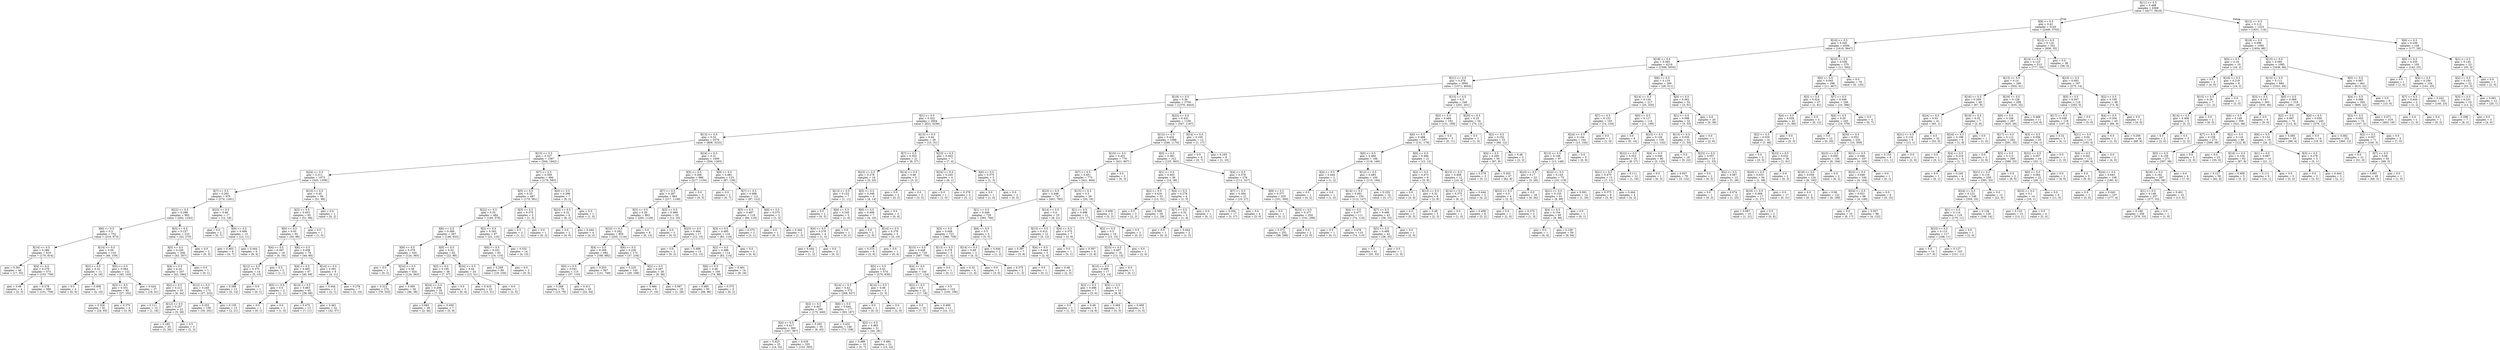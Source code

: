 digraph Tree {
node [shape=box] ;
0 [label="X[11] <= 0.5\ngini = 0.488\nsamples = 6368\nvalue = [4277, 5818]"] ;
1 [label="X[8] <= 0.5\ngini = 0.42\nsamples = 5145\nvalue = [2446, 5702]"] ;
0 -> 1 [labeldistance=2.5, labelangle=45, headlabel="True"] ;
2 [label="X[16] <= 0.5\ngini = 0.345\nsamples = 4594\nvalue = [1610, 5647]"] ;
1 -> 2 ;
3 [label="X[18] <= 0.5\ngini = 0.365\nsamples = 4219\nvalue = [1599, 5055]"] ;
2 -> 3 ;
4 [label="X[21] <= 0.5\ngini = 0.378\nsamples = 3950\nvalue = [1571, 4644]"] ;
3 -> 4 ;
5 [label="X[19] <= 0.5\ngini = 0.36\nsamples = 3704\nvalue = [1370, 4443]"] ;
4 -> 5 ;
6 [label="X[1] <= 0.5\ngini = 0.322\nsamples = 2604\nvalue = [823, 3256]"] ;
5 -> 6 ;
7 [label="X[13] <= 0.5\ngini = 0.32\nsamples = 2576\nvalue = [808, 3225]"] ;
6 -> 7 ;
8 [label="X[15] <= 0.5\ngini = 0.327\nsamples = 1567\nvalue = [504, 1942]"] ;
7 -> 8 ;
9 [label="X[24] <= 0.5\ngini = 0.311\nsamples = 1073\nvalue = [325, 1359]"] ;
8 -> 9 ;
10 [label="X[7] <= 0.5\ngini = 0.293\nsamples = 979\nvalue = [274, 1261]"] ;
9 -> 10 ;
11 [label="X[22] <= 0.5\ngini = 0.288\nsamples = 962\nvalue = [262, 1243]"] ;
10 -> 11 ;
12 [label="X[6] <= 0.5\ngini = 0.3\nsamples = 752\nvalue = [219, 973]"] ;
11 -> 12 ;
13 [label="X[14] <= 0.5\ngini = 0.286\nsamples = 619\nvalue = [170, 814]"] ;
12 -> 13 ;
14 [label="gini = 0.361\nsamples = 46\nvalue = [17, 55]"] ;
13 -> 14 ;
15 [label="X[4] <= 0.5\ngini = 0.279\nsamples = 573\nvalue = [153, 759]"] ;
13 -> 15 ;
16 [label="gini = 0.48\nsamples = 4\nvalue = [2, 3]"] ;
15 -> 16 ;
17 [label="gini = 0.278\nsamples = 569\nvalue = [151, 756]"] ;
15 -> 17 ;
18 [label="X[14] <= 0.5\ngini = 0.36\nsamples = 133\nvalue = [49, 159]"] ;
12 -> 18 ;
19 [label="X[2] <= 0.5\ngini = 0.32\nsamples = 11\nvalue = [4, 16]"] ;
18 -> 19 ;
20 [label="gini = 0.0\nsamples = 4\nvalue = [0, 6]"] ;
19 -> 20 ;
21 [label="gini = 0.408\nsamples = 7\nvalue = [4, 10]"] ;
19 -> 21 ;
22 [label="X[0] <= 0.5\ngini = 0.364\nsamples = 122\nvalue = [45, 143]"] ;
18 -> 22 ;
23 [label="X[3] <= 0.5\ngini = 0.331\nsamples = 85\nvalue = [27, 102]"] ;
22 -> 23 ;
24 [label="gini = 0.326\nsamples = 81\nvalue = [24, 93]"] ;
23 -> 24 ;
25 [label="gini = 0.375\nsamples = 4\nvalue = [3, 9]"] ;
23 -> 25 ;
26 [label="gini = 0.424\nsamples = 37\nvalue = [18, 41]"] ;
22 -> 26 ;
27 [label="X[3] <= 0.5\ngini = 0.237\nsamples = 210\nvalue = [43, 270]"] ;
11 -> 27 ;
28 [label="X[5] <= 0.5\ngini = 0.239\nsamples = 208\nvalue = [43, 267]"] ;
27 -> 28 ;
29 [label="X[4] <= 0.5\ngini = 0.24\nsamples = 207\nvalue = [43, 266]"] ;
28 -> 29 ;
30 [label="X[2] <= 0.5\ngini = 0.211\nsamples = 35\nvalue = [6, 44]"] ;
29 -> 30 ;
31 [label="gini = 0.111\nsamples = 12\nvalue = [1, 16]"] ;
30 -> 31 ;
32 [label="X[12] <= 0.5\ngini = 0.257\nsamples = 23\nvalue = [5, 28]"] ;
30 -> 32 ;
33 [label="gini = 0.185\nsamples = 20\nvalue = [3, 26]"] ;
32 -> 33 ;
34 [label="gini = 0.5\nsamples = 3\nvalue = [2, 2]"] ;
32 -> 34 ;
35 [label="X[12] <= 0.5\ngini = 0.245\nsamples = 172\nvalue = [37, 222]"] ;
29 -> 35 ;
36 [label="gini = 0.253\nsamples = 159\nvalue = [35, 201]"] ;
35 -> 36 ;
37 [label="gini = 0.159\nsamples = 13\nvalue = [2, 21]"] ;
35 -> 37 ;
38 [label="gini = 0.0\nsamples = 1\nvalue = [0, 1]"] ;
28 -> 38 ;
39 [label="gini = 0.0\nsamples = 2\nvalue = [0, 3]"] ;
27 -> 39 ;
40 [label="X[23] <= 0.5\ngini = 0.48\nsamples = 17\nvalue = [12, 18]"] ;
10 -> 40 ;
41 [label="gini = 0.0\nsamples = 2\nvalue = [0, 7]"] ;
40 -> 41 ;
42 [label="X[0] <= 0.5\ngini = 0.499\nsamples = 15\nvalue = [12, 11]"] ;
40 -> 42 ;
43 [label="gini = 0.463\nsamples = 9\nvalue = [4, 7]"] ;
42 -> 43 ;
44 [label="gini = 0.444\nsamples = 6\nvalue = [8, 4]"] ;
42 -> 44 ;
45 [label="X[10] <= 0.5\ngini = 0.45\nsamples = 94\nvalue = [51, 98]"] ;
9 -> 45 ;
46 [label="X[3] <= 0.5\ngini = 0.453\nsamples = 93\nvalue = [51, 96]"] ;
45 -> 46 ;
47 [label="X[0] <= 0.5\ngini = 0.45\nsamples = 92\nvalue = [50, 96]"] ;
46 -> 47 ;
48 [label="X[4] <= 0.5\ngini = 0.397\nsamples = 16\nvalue = [6, 16]"] ;
47 -> 48 ;
49 [label="X[12] <= 0.5\ngini = 0.375\nsamples = 14\nvalue = [5, 15]"] ;
48 -> 49 ;
50 [label="gini = 0.388\nsamples = 13\nvalue = [5, 14]"] ;
49 -> 50 ;
51 [label="gini = 0.0\nsamples = 1\nvalue = [0, 1]"] ;
49 -> 51 ;
52 [label="gini = 0.5\nsamples = 2\nvalue = [1, 1]"] ;
48 -> 52 ;
53 [label="X[6] <= 0.5\ngini = 0.458\nsamples = 76\nvalue = [44, 80]"] ;
47 -> 53 ;
54 [label="X[4] <= 0.5\ngini = 0.465\nsamples = 67\nvalue = [40, 69]"] ;
53 -> 54 ;
55 [label="X[5] <= 0.5\ngini = 0.5\nsamples = 2\nvalue = [1, 1]"] ;
54 -> 55 ;
56 [label="gini = 0.0\nsamples = 1\nvalue = [0, 1]"] ;
55 -> 56 ;
57 [label="gini = 0.0\nsamples = 1\nvalue = [1, 0]"] ;
55 -> 57 ;
58 [label="X[14] <= 0.5\ngini = 0.463\nsamples = 65\nvalue = [39, 68]"] ;
54 -> 58 ;
59 [label="gini = 0.475\nsamples = 13\nvalue = [7, 11]"] ;
58 -> 59 ;
60 [label="gini = 0.461\nsamples = 52\nvalue = [32, 57]"] ;
58 -> 60 ;
61 [label="X[14] <= 0.5\ngini = 0.391\nsamples = 9\nvalue = [4, 11]"] ;
53 -> 61 ;
62 [label="gini = 0.444\nsamples = 2\nvalue = [2, 1]"] ;
61 -> 62 ;
63 [label="gini = 0.278\nsamples = 7\nvalue = [2, 10]"] ;
61 -> 63 ;
64 [label="gini = 0.0\nsamples = 1\nvalue = [1, 0]"] ;
46 -> 64 ;
65 [label="gini = 0.0\nsamples = 1\nvalue = [0, 2]"] ;
45 -> 65 ;
66 [label="X[7] <= 0.5\ngini = 0.359\nsamples = 494\nvalue = [179, 583]"] ;
8 -> 66 ;
67 [label="X[5] <= 0.5\ngini = 0.35\nsamples = 487\nvalue = [170, 581]"] ;
66 -> 67 ;
68 [label="X[22] <= 0.5\ngini = 0.35\nsamples = 484\nvalue = [169, 578]"] ;
67 -> 68 ;
69 [label="X[6] <= 0.5\ngini = 0.369\nsamples = 387\nvalue = [146, 453]"] ;
68 -> 69 ;
70 [label="X[9] <= 0.5\ngini = 0.379\nsamples = 325\nvalue = [124, 365]"] ;
69 -> 70 ;
71 [label="gini = 0.0\nsamples = 1\nvalue = [0, 2]"] ;
70 -> 71 ;
72 [label="X[24] <= 0.5\ngini = 0.38\nsamples = 324\nvalue = [124, 363]"] ;
70 -> 72 ;
73 [label="gini = 0.312\nsamples = 270\nvalue = [78, 325]"] ;
72 -> 73 ;
74 [label="gini = 0.495\nsamples = 54\nvalue = [46, 38]"] ;
72 -> 74 ;
75 [label="X[0] <= 0.5\ngini = 0.32\nsamples = 62\nvalue = [22, 88]"] ;
69 -> 75 ;
76 [label="X[3] <= 0.5\ngini = 0.195\nsamples = 38\nvalue = [7, 57]"] ;
75 -> 76 ;
77 [label="X[24] <= 0.5\ngini = 0.206\nsamples = 35\nvalue = [7, 53]"] ;
76 -> 77 ;
78 [label="gini = 0.083\nsamples = 28\nvalue = [2, 44]"] ;
77 -> 78 ;
79 [label="gini = 0.459\nsamples = 7\nvalue = [5, 9]"] ;
77 -> 79 ;
80 [label="gini = 0.0\nsamples = 3\nvalue = [0, 4]"] ;
76 -> 80 ;
81 [label="X[24] <= 0.5\ngini = 0.44\nsamples = 24\nvalue = [15, 31]"] ;
75 -> 81 ;
82 [label="gini = 0.416\nsamples = 23\nvalue = [13, 31]"] ;
81 -> 82 ;
83 [label="gini = 0.0\nsamples = 1\nvalue = [2, 0]"] ;
81 -> 83 ;
84 [label="X[2] <= 0.5\ngini = 0.263\nsamples = 97\nvalue = [23, 125]"] ;
68 -> 84 ;
85 [label="X[6] <= 0.5\ngini = 0.251\nsamples = 83\nvalue = [19, 110]"] ;
84 -> 85 ;
86 [label="gini = 0.259\nsamples = 80\nvalue = [19, 105]"] ;
85 -> 86 ;
87 [label="gini = 0.0\nsamples = 3\nvalue = [0, 5]"] ;
85 -> 87 ;
88 [label="gini = 0.332\nsamples = 14\nvalue = [4, 15]"] ;
84 -> 88 ;
89 [label="X[3] <= 0.5\ngini = 0.375\nsamples = 3\nvalue = [1, 3]"] ;
67 -> 89 ;
90 [label="gini = 0.5\nsamples = 2\nvalue = [1, 1]"] ;
89 -> 90 ;
91 [label="gini = 0.0\nsamples = 1\nvalue = [0, 2]"] ;
89 -> 91 ;
92 [label="X[0] <= 0.5\ngini = 0.298\nsamples = 7\nvalue = [9, 2]"] ;
66 -> 92 ;
93 [label="X[23] <= 0.5\ngini = 0.32\nsamples = 6\nvalue = [8, 2]"] ;
92 -> 93 ;
94 [label="gini = 0.0\nsamples = 2\nvalue = [4, 0]"] ;
93 -> 94 ;
95 [label="gini = 0.444\nsamples = 4\nvalue = [4, 2]"] ;
93 -> 95 ;
96 [label="gini = 0.0\nsamples = 1\nvalue = [1, 0]"] ;
92 -> 96 ;
97 [label="X[24] <= 0.5\ngini = 0.31\nsamples = 1009\nvalue = [304, 1283]"] ;
7 -> 97 ;
98 [label="X[5] <= 0.5\ngini = 0.266\nsamples = 886\nvalue = [217, 1154]"] ;
97 -> 98 ;
99 [label="X[7] <= 0.5\ngini = 0.267\nsamples = 883\nvalue = [217, 1149]"] ;
98 -> 99 ;
100 [label="X[3] <= 0.5\ngini = 0.26\nsamples = 863\nvalue = [205, 1129]"] ;
99 -> 100 ;
101 [label="X[22] <= 0.5\ngini = 0.262\nsamples = 855\nvalue = [205, 1116]"] ;
100 -> 101 ;
102 [label="X[4] <= 0.5\ngini = 0.269\nsamples = 682\nvalue = [168, 882]"] ;
101 -> 102 ;
103 [label="X[0] <= 0.5\ngini = 0.341\nsamples = 115\nvalue = [37, 133]"] ;
102 -> 103 ;
104 [label="gini = 0.268\nsamples = 70\nvalue = [15, 79]"] ;
103 -> 104 ;
105 [label="gini = 0.411\nsamples = 45\nvalue = [22, 54]"] ;
103 -> 105 ;
106 [label="gini = 0.253\nsamples = 567\nvalue = [131, 749]"] ;
102 -> 106 ;
107 [label="X[6] <= 0.5\ngini = 0.236\nsamples = 173\nvalue = [37, 234]"] ;
101 -> 107 ;
108 [label="gini = 0.225\nsamples = 145\nvalue = [29, 196]"] ;
107 -> 108 ;
109 [label="X[2] <= 0.5\ngini = 0.287\nsamples = 28\nvalue = [8, 38]"] ;
107 -> 109 ;
110 [label="gini = 0.484\nsamples = 9\nvalue = [7, 10]"] ;
109 -> 110 ;
111 [label="gini = 0.067\nsamples = 19\nvalue = [1, 28]"] ;
109 -> 111 ;
112 [label="gini = 0.0\nsamples = 8\nvalue = [0, 13]"] ;
100 -> 112 ;
113 [label="X[3] <= 0.5\ngini = 0.469\nsamples = 20\nvalue = [12, 20]"] ;
99 -> 113 ;
114 [label="gini = 0.0\nsamples = 3\nvalue = [0, 5]"] ;
113 -> 114 ;
115 [label="X[23] <= 0.5\ngini = 0.494\nsamples = 17\nvalue = [12, 15]"] ;
113 -> 115 ;
116 [label="gini = 0.0\nsamples = 2\nvalue = [0, 2]"] ;
115 -> 116 ;
117 [label="gini = 0.499\nsamples = 15\nvalue = [12, 13]"] ;
115 -> 117 ;
118 [label="gini = 0.0\nsamples = 3\nvalue = [0, 5]"] ;
98 -> 118 ;
119 [label="X[9] <= 0.5\ngini = 0.481\nsamples = 123\nvalue = [87, 129]"] ;
97 -> 119 ;
120 [label="gini = 0.0\nsamples = 2\nvalue = [0, 7]"] ;
119 -> 120 ;
121 [label="X[7] <= 0.5\ngini = 0.486\nsamples = 121\nvalue = [87, 122]"] ;
119 -> 121 ;
122 [label="X[5] <= 0.5\ngini = 0.487\nsamples = 118\nvalue = [86, 119]"] ;
121 -> 122 ;
123 [label="X[3] <= 0.5\ngini = 0.485\nsamples = 116\nvalue = [83, 118]"] ;
122 -> 123 ;
124 [label="X[2] <= 0.5\ngini = 0.488\nsamples = 114\nvalue = [83, 114]"] ;
123 -> 124 ;
125 [label="X[6] <= 0.5\ngini = 0.49\nsamples = 100\nvalue = [74, 98]"] ;
124 -> 125 ;
126 [label="gini = 0.485\nsamples = 95\nvalue = [68, 96]"] ;
125 -> 126 ;
127 [label="gini = 0.375\nsamples = 5\nvalue = [6, 2]"] ;
125 -> 127 ;
128 [label="gini = 0.461\nsamples = 14\nvalue = [9, 16]"] ;
124 -> 128 ;
129 [label="gini = 0.0\nsamples = 2\nvalue = [0, 4]"] ;
123 -> 129 ;
130 [label="gini = 0.375\nsamples = 2\nvalue = [3, 1]"] ;
122 -> 130 ;
131 [label="X[0] <= 0.5\ngini = 0.375\nsamples = 3\nvalue = [1, 3]"] ;
121 -> 131 ;
132 [label="gini = 0.0\nsamples = 1\nvalue = [0, 1]"] ;
131 -> 132 ;
133 [label="gini = 0.444\nsamples = 2\nvalue = [1, 2]"] ;
131 -> 133 ;
134 [label="X[15] <= 0.5\ngini = 0.44\nsamples = 28\nvalue = [15, 31]"] ;
6 -> 134 ;
135 [label="X[7] <= 0.5\ngini = 0.353\nsamples = 21\nvalue = [8, 27]"] ;
134 -> 135 ;
136 [label="X[23] <= 0.5\ngini = 0.278\nsamples = 16\nvalue = [5, 25]"] ;
135 -> 136 ;
137 [label="X[13] <= 0.5\ngini = 0.153\nsamples = 7\nvalue = [1, 11]"] ;
136 -> 137 ;
138 [label="gini = 0.0\nsamples = 2\nvalue = [0, 5]"] ;
137 -> 138 ;
139 [label="X[6] <= 0.5\ngini = 0.245\nsamples = 5\nvalue = [1, 6]"] ;
137 -> 139 ;
140 [label="X[4] <= 0.5\ngini = 0.278\nsamples = 4\nvalue = [1, 5]"] ;
139 -> 140 ;
141 [label="gini = 0.444\nsamples = 2\nvalue = [1, 2]"] ;
140 -> 141 ;
142 [label="gini = 0.0\nsamples = 2\nvalue = [0, 3]"] ;
140 -> 142 ;
143 [label="gini = 0.0\nsamples = 1\nvalue = [0, 1]"] ;
139 -> 143 ;
144 [label="X[5] <= 0.5\ngini = 0.346\nsamples = 9\nvalue = [4, 14]"] ;
136 -> 144 ;
145 [label="X[6] <= 0.5\ngini = 0.408\nsamples = 7\nvalue = [4, 10]"] ;
144 -> 145 ;
146 [label="gini = 0.0\nsamples = 2\nvalue = [2, 0]"] ;
145 -> 146 ;
147 [label="X[14] <= 0.5\ngini = 0.278\nsamples = 5\nvalue = [2, 10]"] ;
145 -> 147 ;
148 [label="gini = 0.375\nsamples = 4\nvalue = [2, 6]"] ;
147 -> 148 ;
149 [label="gini = 0.0\nsamples = 1\nvalue = [0, 4]"] ;
147 -> 149 ;
150 [label="gini = 0.0\nsamples = 2\nvalue = [0, 4]"] ;
144 -> 150 ;
151 [label="X[14] <= 0.5\ngini = 0.48\nsamples = 5\nvalue = [3, 2]"] ;
135 -> 151 ;
152 [label="gini = 0.0\nsamples = 2\nvalue = [0, 2]"] ;
151 -> 152 ;
153 [label="gini = 0.0\nsamples = 3\nvalue = [3, 0]"] ;
151 -> 153 ;
154 [label="X[23] <= 0.5\ngini = 0.463\nsamples = 7\nvalue = [7, 4]"] ;
134 -> 154 ;
155 [label="X[24] <= 0.5\ngini = 0.245\nsamples = 4\nvalue = [6, 1]"] ;
154 -> 155 ;
156 [label="gini = 0.0\nsamples = 1\nvalue = [1, 0]"] ;
155 -> 156 ;
157 [label="gini = 0.278\nsamples = 3\nvalue = [5, 1]"] ;
155 -> 157 ;
158 [label="X[6] <= 0.5\ngini = 0.375\nsamples = 3\nvalue = [1, 3]"] ;
154 -> 158 ;
159 [label="gini = 0.0\nsamples = 1\nvalue = [1, 0]"] ;
158 -> 159 ;
160 [label="gini = 0.0\nsamples = 2\nvalue = [0, 3]"] ;
158 -> 160 ;
161 [label="X[22] <= 0.5\ngini = 0.432\nsamples = 1100\nvalue = [547, 1187]"] ;
5 -> 161 ;
162 [label="X[12] <= 0.5\ngini = 0.434\nsamples = 1088\nvalue = [546, 1170]"] ;
161 -> 162 ;
163 [label="X[10] <= 0.5\ngini = 0.451\nsamples = 776\nvalue = [421, 807]"] ;
162 -> 163 ;
164 [label="X[7] <= 0.5\ngini = 0.451\nsamples = 773\nvalue = [421, 804]"] ;
163 -> 164 ;
165 [label="X[23] <= 0.5\ngini = 0.448\nsamples = 747\nvalue = [401, 785]"] ;
164 -> 165 ;
166 [label="X[1] <= 0.5\ngini = 0.449\nsamples = 728\nvalue = [393, 764]"] ;
165 -> 166 ;
167 [label="X[3] <= 0.5\ngini = 0.448\nsamples = 723\nvalue = [388, 759]"] ;
166 -> 167 ;
168 [label="X[15] <= 0.5\ngini = 0.448\nsamples = 718\nvalue = [387, 754]"] ;
167 -> 168 ;
169 [label="X[5] <= 0.5\ngini = 0.42\nsamples = 574\nvalue = [270, 630]"] ;
168 -> 169 ;
170 [label="X[14] <= 0.5\ngini = 0.42\nsamples = 572\nvalue = [268, 627]"] ;
169 -> 170 ;
171 [label="X[2] <= 0.5\ngini = 0.407\nsamples = 395\nvalue = [175, 440]"] ;
170 -> 171 ;
172 [label="X[4] <= 0.5\ngini = 0.417\nsamples = 360\nvalue = [167, 397]"] ;
171 -> 172 ;
173 [label="gini = 0.423\nsamples = 25\nvalue = [14, 32]"] ;
172 -> 173 ;
174 [label="gini = 0.416\nsamples = 335\nvalue = [153, 365]"] ;
172 -> 174 ;
175 [label="gini = 0.265\nsamples = 35\nvalue = [8, 43]"] ;
171 -> 175 ;
176 [label="X[6] <= 0.5\ngini = 0.444\nsamples = 177\nvalue = [93, 187]"] ;
170 -> 176 ;
177 [label="gini = 0.432\nsamples = 146\nvalue = [73, 158]"] ;
176 -> 177 ;
178 [label="X[2] <= 0.5\ngini = 0.483\nsamples = 31\nvalue = [20, 29]"] ;
176 -> 178 ;
179 [label="gini = 0.486\nsamples = 10\nvalue = [5, 7]"] ;
178 -> 179 ;
180 [label="gini = 0.482\nsamples = 21\nvalue = [15, 22]"] ;
178 -> 180 ;
181 [label="X[14] <= 0.5\ngini = 0.48\nsamples = 2\nvalue = [2, 3]"] ;
169 -> 181 ;
182 [label="gini = 0.0\nsamples = 1\nvalue = [0, 3]"] ;
181 -> 182 ;
183 [label="gini = 0.0\nsamples = 1\nvalue = [2, 0]"] ;
181 -> 183 ;
184 [label="X[4] <= 0.5\ngini = 0.5\nsamples = 144\nvalue = [117, 124]"] ;
168 -> 184 ;
185 [label="X[2] <= 0.5\ngini = 0.5\nsamples = 22\nvalue = [17, 18]"] ;
184 -> 185 ;
186 [label="gini = 0.5\nsamples = 10\nvalue = [7, 7]"] ;
185 -> 186 ;
187 [label="gini = 0.499\nsamples = 12\nvalue = [10, 11]"] ;
185 -> 187 ;
188 [label="gini = 0.5\nsamples = 122\nvalue = [100, 106]"] ;
184 -> 188 ;
189 [label="X[13] <= 0.5\ngini = 0.278\nsamples = 5\nvalue = [1, 5]"] ;
167 -> 189 ;
190 [label="gini = 0.0\nsamples = 1\nvalue = [0, 1]"] ;
189 -> 190 ;
191 [label="gini = 0.32\nsamples = 4\nvalue = [1, 4]"] ;
189 -> 191 ;
192 [label="X[6] <= 0.5\ngini = 0.5\nsamples = 5\nvalue = [5, 5]"] ;
166 -> 192 ;
193 [label="X[14] <= 0.5\ngini = 0.49\nsamples = 3\nvalue = [4, 3]"] ;
192 -> 193 ;
194 [label="gini = 0.0\nsamples = 1\nvalue = [3, 0]"] ;
193 -> 194 ;
195 [label="gini = 0.375\nsamples = 2\nvalue = [1, 3]"] ;
193 -> 195 ;
196 [label="gini = 0.444\nsamples = 2\nvalue = [1, 2]"] ;
192 -> 196 ;
197 [label="X[14] <= 0.5\ngini = 0.4\nsamples = 19\nvalue = [8, 21]"] ;
165 -> 197 ;
198 [label="X[15] <= 0.5\ngini = 0.415\nsamples = 12\nvalue = [5, 12]"] ;
197 -> 198 ;
199 [label="gini = 0.397\nsamples = 7\nvalue = [3, 8]"] ;
198 -> 199 ;
200 [label="X[4] <= 0.5\ngini = 0.444\nsamples = 5\nvalue = [2, 4]"] ;
198 -> 200 ;
201 [label="gini = 0.0\nsamples = 1\nvalue = [0, 1]"] ;
200 -> 201 ;
202 [label="gini = 0.48\nsamples = 4\nvalue = [2, 3]"] ;
200 -> 202 ;
203 [label="X[4] <= 0.5\ngini = 0.375\nsamples = 7\nvalue = [3, 9]"] ;
197 -> 203 ;
204 [label="gini = 0.0\nsamples = 1\nvalue = [0, 1]"] ;
203 -> 204 ;
205 [label="gini = 0.397\nsamples = 6\nvalue = [3, 8]"] ;
203 -> 205 ;
206 [label="X[15] <= 0.5\ngini = 0.5\nsamples = 26\nvalue = [20, 19]"] ;
164 -> 206 ;
207 [label="X[1] <= 0.5\ngini = 0.498\nsamples = 21\nvalue = [15, 17]"] ;
206 -> 207 ;
208 [label="X[2] <= 0.5\ngini = 0.5\nsamples = 19\nvalue = [15, 15]"] ;
207 -> 208 ;
209 [label="X[23] <= 0.5\ngini = 0.497\nsamples = 18\nvalue = [13, 15]"] ;
208 -> 209 ;
210 [label="X[14] <= 0.5\ngini = 0.499\nsamples = 17\nvalue = [13, 14]"] ;
209 -> 210 ;
211 [label="X[3] <= 0.5\ngini = 0.496\nsamples = 7\nvalue = [5, 6]"] ;
210 -> 211 ;
212 [label="gini = 0.0\nsamples = 1\nvalue = [1, 0]"] ;
211 -> 212 ;
213 [label="gini = 0.48\nsamples = 6\nvalue = [4, 6]"] ;
211 -> 213 ;
214 [label="X[3] <= 0.5\ngini = 0.5\nsamples = 10\nvalue = [8, 8]"] ;
210 -> 214 ;
215 [label="gini = 0.469\nsamples = 5\nvalue = [5, 3]"] ;
214 -> 215 ;
216 [label="gini = 0.469\nsamples = 5\nvalue = [3, 5]"] ;
214 -> 216 ;
217 [label="gini = 0.0\nsamples = 1\nvalue = [0, 1]"] ;
209 -> 217 ;
218 [label="gini = 0.0\nsamples = 1\nvalue = [2, 0]"] ;
208 -> 218 ;
219 [label="gini = 0.0\nsamples = 2\nvalue = [0, 2]"] ;
207 -> 219 ;
220 [label="gini = 0.408\nsamples = 5\nvalue = [5, 2]"] ;
206 -> 220 ;
221 [label="gini = 0.0\nsamples = 3\nvalue = [0, 3]"] ;
163 -> 221 ;
222 [label="X[0] <= 0.5\ngini = 0.381\nsamples = 312\nvalue = [125, 363]"] ;
162 -> 222 ;
223 [label="X[1] <= 0.5\ngini = 0.403\nsamples = 36\nvalue = [14, 36]"] ;
222 -> 223 ;
224 [label="X[2] <= 0.5\ngini = 0.416\nsamples = 32\nvalue = [13, 31]"] ;
223 -> 224 ;
225 [label="gini = 0.5\nsamples = 3\nvalue = [2, 2]"] ;
224 -> 225 ;
226 [label="gini = 0.399\nsamples = 29\nvalue = [11, 29]"] ;
224 -> 226 ;
227 [label="X[4] <= 0.5\ngini = 0.278\nsamples = 4\nvalue = [1, 5]"] ;
223 -> 227 ;
228 [label="X[7] <= 0.5\ngini = 0.32\nsamples = 3\nvalue = [1, 4]"] ;
227 -> 228 ;
229 [label="gini = 0.0\nsamples = 1\nvalue = [0, 2]"] ;
228 -> 229 ;
230 [label="gini = 0.444\nsamples = 2\nvalue = [1, 2]"] ;
228 -> 230 ;
231 [label="gini = 0.0\nsamples = 1\nvalue = [0, 1]"] ;
227 -> 231 ;
232 [label="X[4] <= 0.5\ngini = 0.378\nsamples = 276\nvalue = [111, 327]"] ;
222 -> 232 ;
233 [label="X[7] <= 0.5\ngini = 0.394\nsamples = 21\nvalue = [10, 27]"] ;
232 -> 233 ;
234 [label="gini = 0.264\nsamples = 17\nvalue = [5, 27]"] ;
233 -> 234 ;
235 [label="gini = 0.0\nsamples = 4\nvalue = [5, 0]"] ;
233 -> 235 ;
236 [label="X[9] <= 0.5\ngini = 0.377\nsamples = 255\nvalue = [101, 300]"] ;
232 -> 236 ;
237 [label="gini = 0.0\nsamples = 1\nvalue = [0, 1]"] ;
236 -> 237 ;
238 [label="X[23] <= 0.5\ngini = 0.377\nsamples = 254\nvalue = [101, 299]"] ;
236 -> 238 ;
239 [label="gini = 0.372\nsamples = 252\nvalue = [98, 299]"] ;
238 -> 239 ;
240 [label="gini = 0.0\nsamples = 2\nvalue = [3, 0]"] ;
238 -> 240 ;
241 [label="X[14] <= 0.5\ngini = 0.105\nsamples = 12\nvalue = [1, 17]"] ;
161 -> 241 ;
242 [label="gini = 0.0\nsamples = 6\nvalue = [0, 7]"] ;
241 -> 242 ;
243 [label="gini = 0.165\nsamples = 6\nvalue = [1, 10]"] ;
241 -> 243 ;
244 [label="X[15] <= 0.5\ngini = 0.5\nsamples = 246\nvalue = [201, 201]"] ;
4 -> 244 ;
245 [label="X[3] <= 0.5\ngini = 0.484\nsamples = 192\nvalue = [131, 189]"] ;
244 -> 245 ;
246 [label="X[6] <= 0.5\ngini = 0.488\nsamples = 187\nvalue = [131, 178]"] ;
245 -> 246 ;
247 [label="X[0] <= 0.5\ngini = 0.484\nsamples = 166\nvalue = [116, 166]"] ;
246 -> 247 ;
248 [label="X[4] <= 0.5\ngini = 0.444\nsamples = 2\nvalue = [1, 2]"] ;
247 -> 248 ;
249 [label="gini = 0.0\nsamples = 1\nvalue = [0, 2]"] ;
248 -> 249 ;
250 [label="gini = 0.0\nsamples = 1\nvalue = [1, 0]"] ;
248 -> 250 ;
251 [label="X[12] <= 0.5\ngini = 0.485\nsamples = 164\nvalue = [115, 164]"] ;
247 -> 251 ;
252 [label="X[14] <= 0.5\ngini = 0.491\nsamples = 154\nvalue = [112, 147]"] ;
251 -> 252 ;
253 [label="X[4] <= 0.5\ngini = 0.477\nsamples = 111\nvalue = [74, 114]"] ;
252 -> 253 ;
254 [label="gini = 0.0\nsamples = 1\nvalue = [0, 1]"] ;
253 -> 254 ;
255 [label="gini = 0.478\nsamples = 110\nvalue = [74, 113]"] ;
253 -> 255 ;
256 [label="X[7] <= 0.5\ngini = 0.498\nsamples = 43\nvalue = [38, 33]"] ;
252 -> 256 ;
257 [label="X[5] <= 0.5\ngini = 0.499\nsamples = 42\nvalue = [36, 33]"] ;
256 -> 257 ;
258 [label="gini = 0.5\nsamples = 41\nvalue = [35, 33]"] ;
257 -> 258 ;
259 [label="gini = 0.0\nsamples = 1\nvalue = [1, 0]"] ;
257 -> 259 ;
260 [label="gini = 0.0\nsamples = 1\nvalue = [2, 0]"] ;
256 -> 260 ;
261 [label="gini = 0.255\nsamples = 10\nvalue = [3, 17]"] ;
251 -> 261 ;
262 [label="X[0] <= 0.5\ngini = 0.494\nsamples = 21\nvalue = [15, 12]"] ;
246 -> 262 ;
263 [label="X[2] <= 0.5\ngini = 0.473\nsamples = 9\nvalue = [5, 8]"] ;
262 -> 263 ;
264 [label="gini = 0.0\nsamples = 1\nvalue = [3, 0]"] ;
263 -> 264 ;
265 [label="X[13] <= 0.5\ngini = 0.32\nsamples = 8\nvalue = [2, 8]"] ;
263 -> 265 ;
266 [label="gini = 0.0\nsamples = 3\nvalue = [0, 5]"] ;
265 -> 266 ;
267 [label="gini = 0.48\nsamples = 5\nvalue = [2, 3]"] ;
265 -> 267 ;
268 [label="X[13] <= 0.5\ngini = 0.408\nsamples = 12\nvalue = [10, 4]"] ;
262 -> 268 ;
269 [label="X[14] <= 0.5\ngini = 0.375\nsamples = 7\nvalue = [6, 2]"] ;
268 -> 269 ;
270 [label="gini = 0.0\nsamples = 1\nvalue = [1, 0]"] ;
269 -> 270 ;
271 [label="gini = 0.408\nsamples = 6\nvalue = [5, 2]"] ;
269 -> 271 ;
272 [label="gini = 0.444\nsamples = 5\nvalue = [4, 2]"] ;
268 -> 272 ;
273 [label="gini = 0.0\nsamples = 5\nvalue = [0, 11]"] ;
245 -> 273 ;
274 [label="X[20] <= 0.5\ngini = 0.25\nsamples = 54\nvalue = [70, 12]"] ;
244 -> 274 ;
275 [label="gini = 0.0\nsamples = 1\nvalue = [1, 0]"] ;
274 -> 275 ;
276 [label="X[2] <= 0.5\ngini = 0.252\nsamples = 53\nvalue = [69, 12]"] ;
274 -> 276 ;
277 [label="X[4] <= 0.5\ngini = 0.209\nsamples = 50\nvalue = [67, 9]"] ;
276 -> 277 ;
278 [label="gini = 0.278\nsamples = 3\nvalue = [5, 1]"] ;
277 -> 278 ;
279 [label="gini = 0.202\nsamples = 47\nvalue = [62, 8]"] ;
277 -> 279 ;
280 [label="gini = 0.48\nsamples = 3\nvalue = [2, 3]"] ;
276 -> 280 ;
281 [label="X[6] <= 0.5\ngini = 0.119\nsamples = 269\nvalue = [28, 411]"] ;
3 -> 281 ;
282 [label="X[14] <= 0.5\ngini = 0.134\nsamples = 217\nvalue = [25, 320]"] ;
281 -> 282 ;
283 [label="X[7] <= 0.5\ngini = 0.153\nsamples = 103\nvalue = [14, 154]"] ;
282 -> 283 ;
284 [label="X[24] <= 0.5\ngini = 0.144\nsamples = 102\nvalue = [13, 154]"] ;
283 -> 284 ;
285 [label="X[13] <= 0.5\ngini = 0.148\nsamples = 97\nvalue = [13, 148]"] ;
284 -> 285 ;
286 [label="X[23] <= 0.5\ngini = 0.17\nsamples = 22\nvalue = [3, 29]"] ;
285 -> 286 ;
287 [label="X[22] <= 0.5\ngini = 0.5\nsamples = 4\nvalue = [3, 3]"] ;
286 -> 287 ;
288 [label="gini = 0.0\nsamples = 1\nvalue = [2, 0]"] ;
287 -> 288 ;
289 [label="gini = 0.375\nsamples = 3\nvalue = [1, 3]"] ;
287 -> 289 ;
290 [label="gini = 0.0\nsamples = 18\nvalue = [0, 26]"] ;
286 -> 290 ;
291 [label="X[22] <= 0.5\ngini = 0.143\nsamples = 75\nvalue = [10, 119]"] ;
285 -> 291 ;
292 [label="X[21] <= 0.5\ngini = 0.153\nsamples = 61\nvalue = [9, 99]"] ;
291 -> 292 ;
293 [label="X[4] <= 0.5\ngini = 0.154\nsamples = 60\nvalue = [9, 98]"] ;
292 -> 293 ;
294 [label="gini = 0.0\nsamples = 1\nvalue = [0, 4]"] ;
293 -> 294 ;
295 [label="gini = 0.159\nsamples = 59\nvalue = [9, 94]"] ;
293 -> 295 ;
296 [label="gini = 0.0\nsamples = 1\nvalue = [0, 1]"] ;
292 -> 296 ;
297 [label="gini = 0.091\nsamples = 14\nvalue = [1, 20]"] ;
291 -> 297 ;
298 [label="gini = 0.0\nsamples = 5\nvalue = [0, 6]"] ;
284 -> 298 ;
299 [label="gini = 0.0\nsamples = 1\nvalue = [1, 0]"] ;
283 -> 299 ;
300 [label="X[0] <= 0.5\ngini = 0.117\nsamples = 114\nvalue = [11, 166]"] ;
282 -> 300 ;
301 [label="gini = 0.0\nsamples = 9\nvalue = [0, 14]"] ;
300 -> 301 ;
302 [label="X[23] <= 0.5\ngini = 0.126\nsamples = 105\nvalue = [11, 152]"] ;
300 -> 302 ;
303 [label="X[22] <= 0.5\ngini = 0.353\nsamples = 25\nvalue = [8, 27]"] ;
302 -> 303 ;
304 [label="X[21] <= 0.5\ngini = 0.475\nsamples = 13\nvalue = [7, 11]"] ;
303 -> 304 ;
305 [label="gini = 0.375\nsamples = 9\nvalue = [3, 9]"] ;
304 -> 305 ;
306 [label="gini = 0.444\nsamples = 4\nvalue = [4, 2]"] ;
304 -> 306 ;
307 [label="gini = 0.111\nsamples = 12\nvalue = [1, 16]"] ;
303 -> 307 ;
308 [label="X[4] <= 0.5\ngini = 0.046\nsamples = 80\nvalue = [3, 125]"] ;
302 -> 308 ;
309 [label="gini = 0.0\nsamples = 1\nvalue = [0, 3]"] ;
308 -> 309 ;
310 [label="gini = 0.047\nsamples = 79\nvalue = [3, 122]"] ;
308 -> 310 ;
311 [label="X[0] <= 0.5\ngini = 0.062\nsamples = 52\nvalue = [3, 91]"] ;
281 -> 311 ;
312 [label="X[1] <= 0.5\ngini = 0.098\nsamples = 32\nvalue = [3, 55]"] ;
311 -> 312 ;
313 [label="X[13] <= 0.5\ngini = 0.035\nsamples = 31\nvalue = [1, 55]"] ;
312 -> 313 ;
314 [label="gini = 0.0\nsamples = 16\nvalue = [0, 22]"] ;
313 -> 314 ;
315 [label="X[23] <= 0.5\ngini = 0.057\nsamples = 15\nvalue = [1, 33]"] ;
313 -> 315 ;
316 [label="gini = 0.0\nsamples = 2\nvalue = [0, 5]"] ;
315 -> 316 ;
317 [label="X[2] <= 0.5\ngini = 0.067\nsamples = 13\nvalue = [1, 28]"] ;
315 -> 317 ;
318 [label="gini = 0.0\nsamples = 1\nvalue = [0, 3]"] ;
317 -> 318 ;
319 [label="gini = 0.074\nsamples = 12\nvalue = [1, 25]"] ;
317 -> 319 ;
320 [label="gini = 0.0\nsamples = 1\nvalue = [2, 0]"] ;
312 -> 320 ;
321 [label="gini = 0.0\nsamples = 20\nvalue = [0, 36]"] ;
311 -> 321 ;
322 [label="X[10] <= 0.5\ngini = 0.036\nsamples = 375\nvalue = [11, 592]"] ;
2 -> 322 ;
323 [label="X[0] <= 0.5\ngini = 0.045\nsamples = 296\nvalue = [11, 467]"] ;
322 -> 323 ;
324 [label="X[3] <= 0.5\ngini = 0.024\nsamples = 47\nvalue = [1, 81]"] ;
323 -> 324 ;
325 [label="X[4] <= 0.5\ngini = 0.028\nsamples = 42\nvalue = [1, 69]"] ;
324 -> 325 ;
326 [label="X[2] <= 0.5\ngini = 0.029\nsamples = 41\nvalue = [1, 66]"] ;
325 -> 326 ;
327 [label="gini = 0.0\nsamples = 5\nvalue = [0, 5]"] ;
326 -> 327 ;
328 [label="X[23] <= 0.5\ngini = 0.032\nsamples = 36\nvalue = [1, 61]"] ;
326 -> 328 ;
329 [label="X[20] <= 0.5\ngini = 0.033\nsamples = 34\nvalue = [1, 58]"] ;
328 -> 329 ;
330 [label="X[18] <= 0.5\ngini = 0.069\nsamples = 17\nvalue = [1, 27]"] ;
329 -> 330 ;
331 [label="gini = 0.087\nsamples = 15\nvalue = [1, 21]"] ;
330 -> 331 ;
332 [label="gini = 0.0\nsamples = 2\nvalue = [0, 6]"] ;
330 -> 332 ;
333 [label="gini = 0.0\nsamples = 17\nvalue = [0, 31]"] ;
329 -> 333 ;
334 [label="gini = 0.0\nsamples = 2\nvalue = [0, 3]"] ;
328 -> 334 ;
335 [label="gini = 0.0\nsamples = 1\nvalue = [0, 3]"] ;
325 -> 335 ;
336 [label="gini = 0.0\nsamples = 5\nvalue = [0, 12]"] ;
324 -> 336 ;
337 [label="X[7] <= 0.5\ngini = 0.049\nsamples = 249\nvalue = [10, 386]"] ;
323 -> 337 ;
338 [label="X[4] <= 0.5\ngini = 0.05\nsamples = 245\nvalue = [10, 379]"] ;
337 -> 338 ;
339 [label="gini = 0.0\nsamples = 12\nvalue = [0, 20]"] ;
338 -> 339 ;
340 [label="X[20] <= 0.5\ngini = 0.053\nsamples = 233\nvalue = [10, 359]"] ;
338 -> 340 ;
341 [label="X[23] <= 0.5\ngini = 0.058\nsamples = 126\nvalue = [6, 194]"] ;
340 -> 341 ;
342 [label="X[19] <= 0.5\ngini = 0.059\nsamples = 124\nvalue = [6, 192]"] ;
341 -> 342 ;
343 [label="gini = 0.0\nsamples = 2\nvalue = [0, 3]"] ;
342 -> 343 ;
344 [label="gini = 0.06\nsamples = 122\nvalue = [6, 189]"] ;
342 -> 344 ;
345 [label="gini = 0.0\nsamples = 2\nvalue = [0, 2]"] ;
341 -> 345 ;
346 [label="X[21] <= 0.5\ngini = 0.046\nsamples = 107\nvalue = [4, 165]"] ;
340 -> 346 ;
347 [label="X[22] <= 0.5\ngini = 0.046\nsamples = 106\nvalue = [4, 164]"] ;
346 -> 347 ;
348 [label="X[24] <= 0.5\ngini = 0.051\nsamples = 98\nvalue = [4, 149]"] ;
347 -> 348 ;
349 [label="gini = 0.0\nsamples = 10\nvalue = [0, 17]"] ;
348 -> 349 ;
350 [label="gini = 0.057\nsamples = 88\nvalue = [4, 132]"] ;
348 -> 350 ;
351 [label="gini = 0.0\nsamples = 8\nvalue = [0, 15]"] ;
347 -> 351 ;
352 [label="gini = 0.0\nsamples = 1\nvalue = [0, 1]"] ;
346 -> 352 ;
353 [label="gini = 0.0\nsamples = 4\nvalue = [0, 7]"] ;
337 -> 353 ;
354 [label="gini = 0.0\nsamples = 79\nvalue = [0, 125]"] ;
322 -> 354 ;
355 [label="X[12] <= 0.5\ngini = 0.116\nsamples = 551\nvalue = [836, 55]"] ;
1 -> 355 ;
356 [label="X[14] <= 0.5\ngini = 0.123\nsamples = 513\nvalue = [777, 55]"] ;
355 -> 356 ;
357 [label="X[13] <= 0.5\ngini = 0.14\nsamples = 346\nvalue = [502, 41]"] ;
356 -> 357 ;
358 [label="X[16] <= 0.5\ngini = 0.209\nsamples = 48\nvalue = [67, 9]"] ;
357 -> 358 ;
359 [label="X[24] <= 0.5\ngini = 0.03\nsamples = 41\nvalue = [65, 1]"] ;
358 -> 359 ;
360 [label="X[21] <= 0.5\ngini = 0.133\nsamples = 9\nvalue = [13, 1]"] ;
359 -> 360 ;
361 [label="gini = 0.153\nsamples = 8\nvalue = [11, 1]"] ;
360 -> 361 ;
362 [label="gini = 0.0\nsamples = 1\nvalue = [2, 0]"] ;
360 -> 362 ;
363 [label="gini = 0.0\nsamples = 32\nvalue = [52, 0]"] ;
359 -> 363 ;
364 [label="X[19] <= 0.5\ngini = 0.32\nsamples = 7\nvalue = [2, 8]"] ;
358 -> 364 ;
365 [label="X[24] <= 0.5\ngini = 0.198\nsamples = 6\nvalue = [1, 8]"] ;
364 -> 365 ;
366 [label="gini = 0.0\nsamples = 1\nvalue = [0, 1]"] ;
365 -> 366 ;
367 [label="X[4] <= 0.5\ngini = 0.219\nsamples = 5\nvalue = [1, 7]"] ;
365 -> 367 ;
368 [label="gini = 0.0\nsamples = 1\nvalue = [0, 1]"] ;
367 -> 368 ;
369 [label="gini = 0.245\nsamples = 4\nvalue = [1, 6]"] ;
367 -> 369 ;
370 [label="gini = 0.0\nsamples = 1\nvalue = [1, 0]"] ;
364 -> 370 ;
371 [label="X[19] <= 0.5\ngini = 0.128\nsamples = 298\nvalue = [435, 32]"] ;
357 -> 371 ;
372 [label="X[6] <= 0.5\ngini = 0.109\nsamples = 287\nvalue = [425, 26]"] ;
371 -> 372 ;
373 [label="X[17] <= 0.5\ngini = 0.113\nsamples = 262\nvalue = [391, 25]"] ;
372 -> 373 ;
374 [label="gini = 0.0\nsamples = 2\nvalue = [2, 0]"] ;
373 -> 374 ;
375 [label="X[5] <= 0.5\ngini = 0.113\nsamples = 260\nvalue = [389, 25]"] ;
373 -> 375 ;
376 [label="X[21] <= 0.5\ngini = 0.116\nsamples = 258\nvalue = [381, 25]"] ;
375 -> 376 ;
377 [label="X[24] <= 0.5\ngini = 0.122\nsamples = 246\nvalue = [359, 25]"] ;
376 -> 377 ;
378 [label="X[1] <= 0.5\ngini = 0.114\nsamples = 118\nvalue = [170, 11]"] ;
377 -> 378 ;
379 [label="X[23] <= 0.5\ngini = 0.115\nsamples = 117\nvalue = [168, 11]"] ;
378 -> 379 ;
380 [label="gini = 0.0\nsamples = 14\nvalue = [17, 0]"] ;
379 -> 380 ;
381 [label="gini = 0.127\nsamples = 103\nvalue = [151, 11]"] ;
379 -> 381 ;
382 [label="gini = 0.0\nsamples = 1\nvalue = [2, 0]"] ;
378 -> 382 ;
383 [label="gini = 0.128\nsamples = 128\nvalue = [189, 14]"] ;
377 -> 383 ;
384 [label="gini = 0.0\nsamples = 12\nvalue = [22, 0]"] ;
376 -> 384 ;
385 [label="gini = 0.0\nsamples = 2\nvalue = [8, 0]"] ;
375 -> 385 ;
386 [label="X[3] <= 0.5\ngini = 0.056\nsamples = 25\nvalue = [34, 1]"] ;
372 -> 386 ;
387 [label="X[22] <= 0.5\ngini = 0.057\nsamples = 24\nvalue = [33, 1]"] ;
386 -> 387 ;
388 [label="X[0] <= 0.5\ngini = 0.064\nsamples = 22\nvalue = [29, 1]"] ;
387 -> 388 ;
389 [label="X[23] <= 0.5\ngini = 0.1\nsamples = 14\nvalue = [18, 1]"] ;
388 -> 389 ;
390 [label="gini = 0.133\nsamples = 10\nvalue = [13, 1]"] ;
389 -> 390 ;
391 [label="gini = 0.0\nsamples = 4\nvalue = [5, 0]"] ;
389 -> 391 ;
392 [label="gini = 0.0\nsamples = 8\nvalue = [11, 0]"] ;
388 -> 392 ;
393 [label="gini = 0.0\nsamples = 2\nvalue = [4, 0]"] ;
387 -> 393 ;
394 [label="gini = 0.0\nsamples = 1\nvalue = [1, 0]"] ;
386 -> 394 ;
395 [label="gini = 0.469\nsamples = 11\nvalue = [10, 6]"] ;
371 -> 395 ;
396 [label="X[23] <= 0.5\ngini = 0.092\nsamples = 167\nvalue = [275, 14]"] ;
356 -> 396 ;
397 [label="X[5] <= 0.5\ngini = 0.047\nsamples = 119\nvalue = [202, 5]"] ;
396 -> 397 ;
398 [label="X[17] <= 0.5\ngini = 0.048\nsamples = 118\nvalue = [197, 5]"] ;
397 -> 398 ;
399 [label="gini = 0.32\nsamples = 3\nvalue = [4, 1]"] ;
398 -> 399 ;
400 [label="X[21] <= 0.5\ngini = 0.04\nsamples = 115\nvalue = [193, 4]"] ;
398 -> 400 ;
401 [label="X[4] <= 0.5\ngini = 0.041\nsamples = 113\nvalue = [189, 4]"] ;
400 -> 401 ;
402 [label="gini = 0.0\nsamples = 5\nvalue = [9, 0]"] ;
401 -> 402 ;
403 [label="X[24] <= 0.5\ngini = 0.043\nsamples = 108\nvalue = [180, 4]"] ;
401 -> 403 ;
404 [label="gini = 0.0\nsamples = 1\nvalue = [3, 0]"] ;
403 -> 404 ;
405 [label="gini = 0.043\nsamples = 107\nvalue = [177, 4]"] ;
403 -> 405 ;
406 [label="gini = 0.0\nsamples = 2\nvalue = [4, 0]"] ;
400 -> 406 ;
407 [label="gini = 0.0\nsamples = 1\nvalue = [5, 0]"] ;
397 -> 407 ;
408 [label="X[2] <= 0.5\ngini = 0.195\nsamples = 48\nvalue = [73, 9]"] ;
396 -> 408 ;
409 [label="X[4] <= 0.5\ngini = 0.204\nsamples = 45\nvalue = [69, 9]"] ;
408 -> 409 ;
410 [label="gini = 0.0\nsamples = 1\nvalue = [1, 0]"] ;
409 -> 410 ;
411 [label="gini = 0.206\nsamples = 44\nvalue = [68, 9]"] ;
409 -> 411 ;
412 [label="gini = 0.0\nsamples = 3\nvalue = [4, 0]"] ;
408 -> 412 ;
413 [label="gini = 0.0\nsamples = 38\nvalue = [59, 0]"] ;
355 -> 413 ;
414 [label="X[12] <= 0.5\ngini = 0.112\nsamples = 1223\nvalue = [1831, 116]"] ;
0 -> 414 [labeldistance=2.5, labelangle=-45, headlabel="False"] ;
415 [label="X[19] <= 0.5\ngini = 0.096\nsamples = 1095\nvalue = [1654, 88]"] ;
414 -> 415 ;
416 [label="X[0] <= 0.5\ngini = 0.18\nsamples = 10\nvalue = [18, 2]"] ;
415 -> 416 ;
417 [label="gini = 0.0\nsamples = 2\nvalue = [4, 0]"] ;
416 -> 417 ;
418 [label="X[18] <= 0.5\ngini = 0.219\nsamples = 8\nvalue = [14, 2]"] ;
416 -> 418 ;
419 [label="X[15] <= 0.5\ngini = 0.26\nsamples = 7\nvalue = [11, 2]"] ;
418 -> 419 ;
420 [label="X[14] <= 0.5\ngini = 0.408\nsamples = 5\nvalue = [5, 2]"] ;
419 -> 420 ;
421 [label="gini = 0.0\nsamples = 2\nvalue = [3, 0]"] ;
420 -> 421 ;
422 [label="gini = 0.5\nsamples = 3\nvalue = [2, 2]"] ;
420 -> 422 ;
423 [label="gini = 0.0\nsamples = 2\nvalue = [6, 0]"] ;
419 -> 423 ;
424 [label="gini = 0.0\nsamples = 1\nvalue = [3, 0]"] ;
418 -> 424 ;
425 [label="X[15] <= 0.5\ngini = 0.095\nsamples = 1085\nvalue = [1636, 86]"] ;
415 -> 425 ;
426 [label="X[14] <= 0.5\ngini = 0.111\nsamples = 684\nvalue = [1021, 64]"] ;
425 -> 426 ;
427 [label="X[3] <= 0.5\ngini = 0.147\nsamples = 365\nvalue = [530, 46]"] ;
426 -> 427 ;
428 [label="X[6] <= 0.5\ngini = 0.149\nsamples = 359\nvalue = [521, 46]"] ;
427 -> 428 ;
429 [label="X[7] <= 0.5\ngini = 0.159\nsamples = 273\nvalue = [399, 38]"] ;
428 -> 429 ;
430 [label="X[5] <= 0.5\ngini = 0.159\nsamples = 271\nvalue = [397, 38]"] ;
429 -> 430 ;
431 [label="X[16] <= 0.5\ngini = 0.162\nsamples = 267\nvalue = [390, 38]"] ;
430 -> 431 ;
432 [label="X[1] <= 0.5\ngini = 0.148\nsamples = 257\nvalue = [377, 33]"] ;
431 -> 432 ;
433 [label="gini = 0.148\nsamples = 256\nvalue = [376, 33]"] ;
432 -> 433 ;
434 [label="gini = 0.0\nsamples = 1\nvalue = [1, 0]"] ;
432 -> 434 ;
435 [label="gini = 0.401\nsamples = 10\nvalue = [13, 5]"] ;
431 -> 435 ;
436 [label="gini = 0.0\nsamples = 4\nvalue = [7, 0]"] ;
430 -> 436 ;
437 [label="gini = 0.0\nsamples = 2\nvalue = [2, 0]"] ;
429 -> 437 ;
438 [label="X[2] <= 0.5\ngini = 0.116\nsamples = 86\nvalue = [122, 8]"] ;
428 -> 438 ;
439 [label="gini = 0.0\nsamples = 23\nvalue = [35, 0]"] ;
438 -> 439 ;
440 [label="X[16] <= 0.5\ngini = 0.154\nsamples = 63\nvalue = [87, 8]"] ;
438 -> 440 ;
441 [label="gini = 0.127\nsamples = 58\nvalue = [82, 6]"] ;
440 -> 441 ;
442 [label="gini = 0.408\nsamples = 5\nvalue = [5, 2]"] ;
440 -> 442 ;
443 [label="gini = 0.0\nsamples = 6\nvalue = [9, 0]"] ;
427 -> 443 ;
444 [label="X[0] <= 0.5\ngini = 0.068\nsamples = 319\nvalue = [491, 18]"] ;
426 -> 444 ;
445 [label="X[2] <= 0.5\ngini = 0.097\nsamples = 74\nvalue = [112, 6]"] ;
444 -> 445 ;
446 [label="X[6] <= 0.5\ngini = 0.133\nsamples = 19\nvalue = [26, 2]"] ;
445 -> 446 ;
447 [label="X[1] <= 0.5\ngini = 0.087\nsamples = 14\nvalue = [21, 1]"] ;
446 -> 447 ;
448 [label="gini = 0.111\nsamples = 9\nvalue = [16, 1]"] ;
447 -> 448 ;
449 [label="gini = 0.0\nsamples = 5\nvalue = [5, 0]"] ;
447 -> 449 ;
450 [label="X[3] <= 0.5\ngini = 0.278\nsamples = 5\nvalue = [5, 1]"] ;
446 -> 450 ;
451 [label="gini = 0.0\nsamples = 2\nvalue = [3, 0]"] ;
450 -> 451 ;
452 [label="gini = 0.444\nsamples = 3\nvalue = [2, 1]"] ;
450 -> 452 ;
453 [label="gini = 0.085\nsamples = 55\nvalue = [86, 4]"] ;
445 -> 453 ;
454 [label="X[4] <= 0.5\ngini = 0.059\nsamples = 245\nvalue = [379, 12]"] ;
444 -> 454 ;
455 [label="gini = 0.0\nsamples = 14\nvalue = [19, 0]"] ;
454 -> 455 ;
456 [label="gini = 0.062\nsamples = 231\nvalue = [360, 12]"] ;
454 -> 456 ;
457 [label="X[5] <= 0.5\ngini = 0.067\nsamples = 401\nvalue = [615, 22]"] ;
425 -> 457 ;
458 [label="X[4] <= 0.5\ngini = 0.068\nsamples = 393\nvalue = [600, 22]"] ;
457 -> 458 ;
459 [label="X[3] <= 0.5\ngini = 0.053\nsamples = 74\nvalue = [107, 3]"] ;
458 -> 459 ;
460 [label="X[2] <= 0.5\ngini = 0.057\nsamples = 71\nvalue = [100, 3]"] ;
459 -> 460 ;
461 [label="gini = 0.0\nsamples = 21\nvalue = [31, 0]"] ;
460 -> 461 ;
462 [label="X[7] <= 0.5\ngini = 0.08\nsamples = 50\nvalue = [69, 3]"] ;
460 -> 462 ;
463 [label="gini = 0.081\nsamples = 49\nvalue = [68, 3]"] ;
462 -> 463 ;
464 [label="gini = 0.0\nsamples = 1\nvalue = [1, 0]"] ;
462 -> 464 ;
465 [label="gini = 0.0\nsamples = 3\nvalue = [7, 0]"] ;
459 -> 465 ;
466 [label="gini = 0.071\nsamples = 319\nvalue = [493, 19]"] ;
458 -> 466 ;
467 [label="gini = 0.0\nsamples = 8\nvalue = [15, 0]"] ;
457 -> 467 ;
468 [label="X[6] <= 0.5\ngini = 0.236\nsamples = 128\nvalue = [177, 28]"] ;
414 -> 468 ;
469 [label="X[0] <= 0.5\ngini = 0.255\nsamples = 105\nvalue = [142, 25]"] ;
468 -> 469 ;
470 [label="gini = 0.0\nsamples = 1\nvalue = [1, 0]"] ;
469 -> 470 ;
471 [label="X[4] <= 0.5\ngini = 0.256\nsamples = 104\nvalue = [141, 25]"] ;
469 -> 471 ;
472 [label="X[7] <= 0.5\ngini = 0.444\nsamples = 2\nvalue = [1, 2]"] ;
471 -> 472 ;
473 [label="gini = 0.0\nsamples = 1\nvalue = [1, 0]"] ;
472 -> 473 ;
474 [label="gini = 0.0\nsamples = 1\nvalue = [0, 2]"] ;
472 -> 474 ;
475 [label="gini = 0.242\nsamples = 102\nvalue = [140, 23]"] ;
471 -> 475 ;
476 [label="X[1] <= 0.5\ngini = 0.145\nsamples = 23\nvalue = [35, 3]"] ;
468 -> 476 ;
477 [label="X[2] <= 0.5\ngini = 0.153\nsamples = 22\nvalue = [33, 3]"] ;
476 -> 477 ;
478 [label="X[3] <= 0.5\ngini = 0.231\nsamples = 10\nvalue = [13, 2]"] ;
477 -> 478 ;
479 [label="gini = 0.298\nsamples = 7\nvalue = [9, 2]"] ;
478 -> 479 ;
480 [label="gini = 0.0\nsamples = 3\nvalue = [4, 0]"] ;
478 -> 480 ;
481 [label="gini = 0.091\nsamples = 12\nvalue = [20, 1]"] ;
477 -> 481 ;
482 [label="gini = 0.0\nsamples = 1\nvalue = [2, 0]"] ;
476 -> 482 ;
}